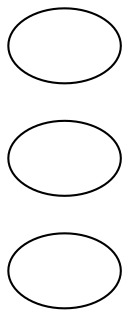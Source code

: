 digraph G {
rankdir="LR";
splines="true";
penwidth="0.1";
edge [comment="Wildcard edge", fontcolor=3, fontname="sans-serif", arrowhead="onormal", colorscheme="blues3", color=2, fontsize=10];#node [fontname="serif", fontsize=13, fillcolor="1", colorscheme="blues4", color="2",&fontcolor="4", style="filled"];
subgraph "hint" {
rank="min";
edge [comment="subgraph edge wildcard"];
"hint_item_list" [label="
"];
"hint_toolbar" [label="
"];
"hint_properties" [label="
"];
}
}
